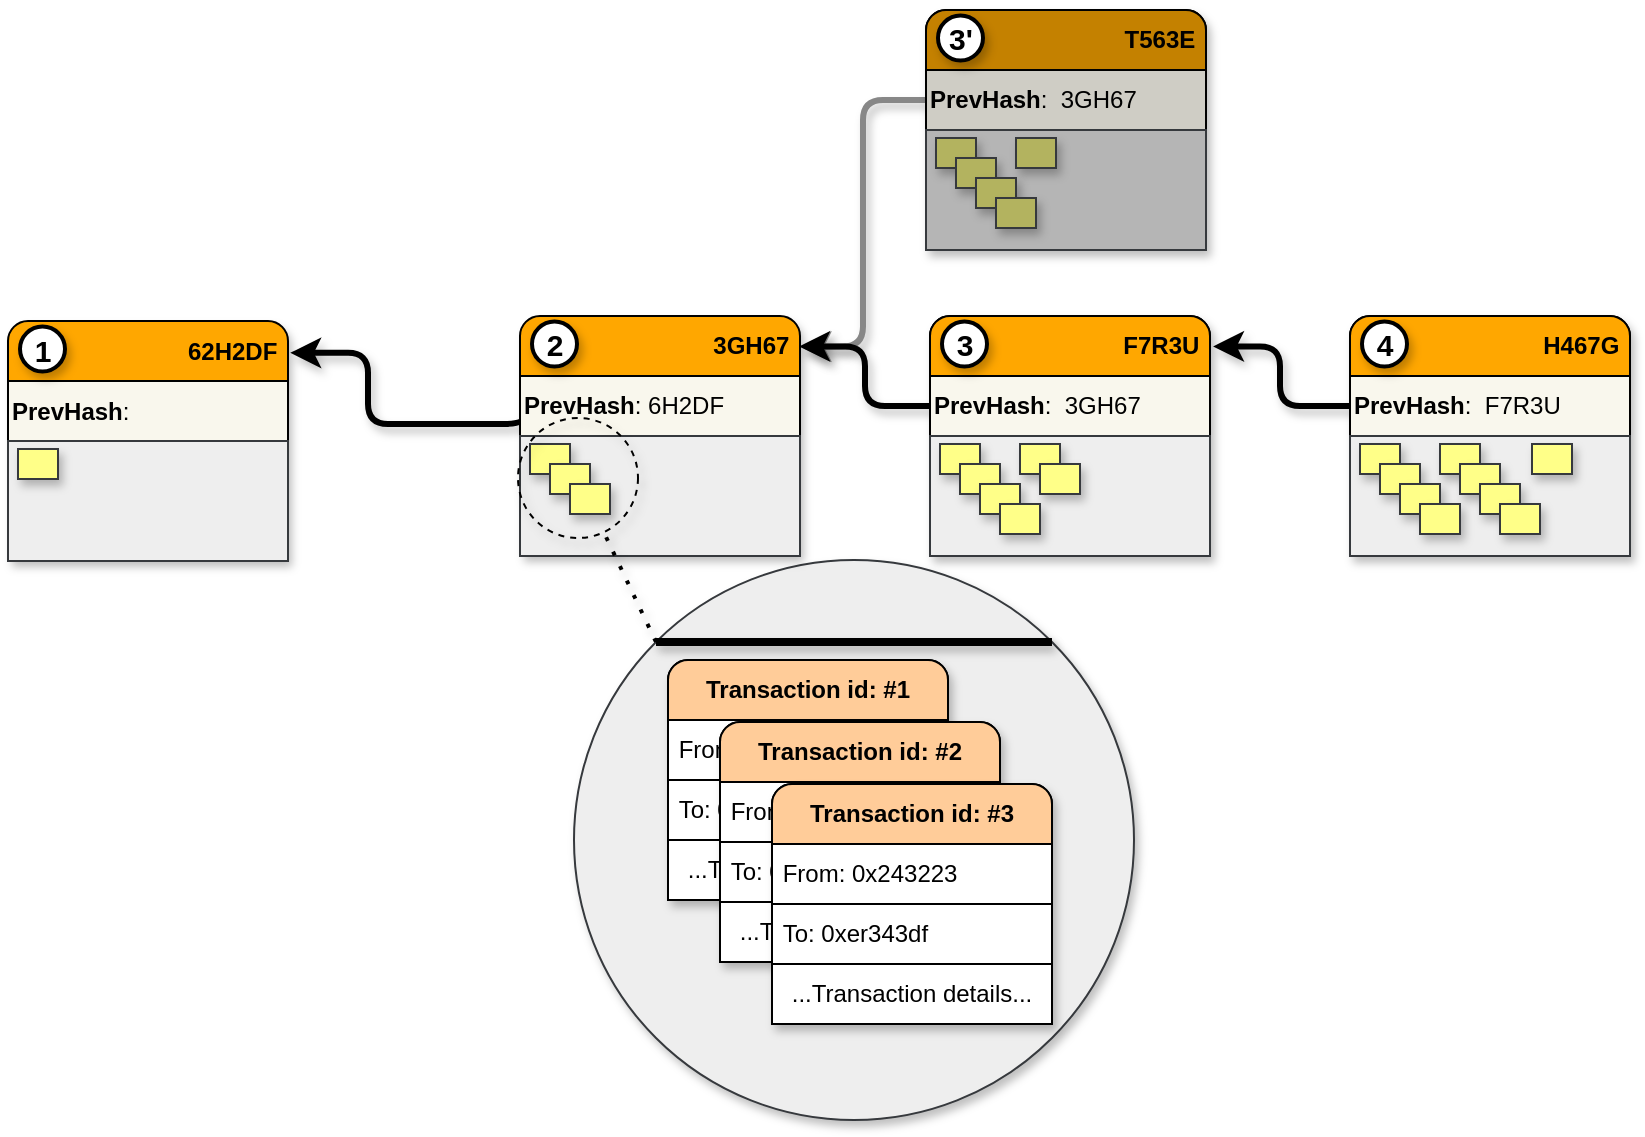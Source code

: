 <mxfile version="20.7.4" type="embed" pages="4">
    <diagram id="01UckxqNyX5zfgqnBm6K" name="blockchain-structure">
        <mxGraphModel dx="1549" dy="1580" grid="1" gridSize="10" guides="1" tooltips="1" connect="1" arrows="1" fold="1" page="1" pageScale="1" pageWidth="827" pageHeight="1169" math="0" shadow="0">
            <root>
                <mxCell id="0"/>
                <mxCell id="1" parent="0"/>
                <mxCell id="dlfoiRqMnFKDiQGNqVCU-50" style="edgeStyle=orthogonalEdgeStyle;rounded=1;orthogonalLoop=1;jettySize=auto;html=1;exitX=0;exitY=0.5;exitDx=0;exitDy=0;shadow=1;strokeWidth=3;fontSize=15;entryX=1.002;entryY=0.511;entryDx=0;entryDy=0;entryPerimeter=0;strokeColor=#878787;" parent="1" source="dlfoiRqMnFKDiQGNqVCU-40" target="Gfbxat_Uo33sC0G4bh7W-8" edge="1">
                    <mxGeometry relative="1" as="geometry">
                        <mxPoint x="280" y="130" as="targetPoint"/>
                    </mxGeometry>
                </mxCell>
                <mxCell id="XSC_fGqIHePmKKuiNUnX-34" style="edgeStyle=orthogonalEdgeStyle;rounded=1;orthogonalLoop=1;jettySize=auto;html=1;exitX=0.01;exitY=0.62;exitDx=0;exitDy=0;entryX=1.008;entryY=0.531;entryDx=0;entryDy=0;shadow=1;strokeWidth=3;entryPerimeter=0;exitPerimeter=0;" parent="1" source="Gfbxat_Uo33sC0G4bh7W-9" target="Gfbxat_Uo33sC0G4bh7W-2" edge="1">
                    <mxGeometry relative="1" as="geometry">
                        <mxPoint y="152.5" as="targetPoint"/>
                        <mxPoint x="100" y="175" as="sourcePoint"/>
                        <Array as="points">
                            <mxPoint x="40" y="184"/>
                            <mxPoint x="40" y="148"/>
                        </Array>
                    </mxGeometry>
                </mxCell>
                <mxCell id="XSC_fGqIHePmKKuiNUnX-129" value="" style="group;shadow=1;fillColor=none;" parent="1" vertex="1" connectable="0">
                    <mxGeometry x="143" y="252" width="280" height="280" as="geometry"/>
                </mxCell>
                <mxCell id="XSC_fGqIHePmKKuiNUnX-126" value="" style="ellipse;whiteSpace=wrap;html=1;aspect=fixed;rounded=1;shadow=1;glass=0;comic=0;sketch=0;fillColor=#eeeeee;strokeColor=#36393d;" parent="XSC_fGqIHePmKKuiNUnX-129" vertex="1">
                    <mxGeometry width="280" height="280" as="geometry"/>
                </mxCell>
                <mxCell id="XSC_fGqIHePmKKuiNUnX-127" value="" style="endArrow=none;html=1;rounded=0;entryX=1;entryY=0;entryDx=0;entryDy=0;exitX=0;exitY=0;exitDx=0;exitDy=0;strokeWidth=4;shadow=1;" parent="XSC_fGqIHePmKKuiNUnX-129" source="XSC_fGqIHePmKKuiNUnX-126" target="XSC_fGqIHePmKKuiNUnX-126" edge="1">
                    <mxGeometry width="50" height="50" relative="1" as="geometry">
                        <mxPoint x="-115" y="150" as="sourcePoint"/>
                        <mxPoint x="-65" y="100" as="targetPoint"/>
                    </mxGeometry>
                </mxCell>
                <mxCell id="Gfbxat_Uo33sC0G4bh7W-19" value="" style="group;shadow=1;fillColor=default;rounded=1;shape=mxgraph.basic.rect;topLeftStyle=rounded;topRightStyle=rounded;" parent="1" vertex="1" connectable="0">
                    <mxGeometry x="116" y="130" width="140" height="120" as="geometry"/>
                </mxCell>
                <mxCell id="Gfbxat_Uo33sC0G4bh7W-8" value="&lt;div align=&quot;right&quot;&gt;&amp;nbsp;&lt;b&gt;3GH67&amp;nbsp; &lt;br&gt;&lt;/b&gt;&lt;/div&gt;" style="rounded=1;whiteSpace=wrap;html=1;shadow=0;shape=mxgraph.basic.rect;top=1;topLeftStyle=rounded;topRightStyle=rounded;rotation=0;fillColor=#FFA700;align=right;" parent="Gfbxat_Uo33sC0G4bh7W-19" vertex="1">
                    <mxGeometry width="140" height="30" as="geometry"/>
                </mxCell>
                <mxCell id="Gfbxat_Uo33sC0G4bh7W-9" value="&lt;div align=&quot;left&quot;&gt;&lt;b&gt;PrevHash&lt;/b&gt;: 6H2DF&lt;/div&gt;" style="rounded=0;whiteSpace=wrap;html=1;shadow=0;rotation=0;fillColor=#F9F7ED;align=left;" parent="Gfbxat_Uo33sC0G4bh7W-19" vertex="1">
                    <mxGeometry y="30" width="140" height="30" as="geometry"/>
                </mxCell>
                <mxCell id="Gfbxat_Uo33sC0G4bh7W-10" value="" style="rounded=0;whiteSpace=wrap;html=1;fillColor=#eeeeee;strokeColor=#36393d;shadow=0;" parent="Gfbxat_Uo33sC0G4bh7W-19" vertex="1">
                    <mxGeometry y="60" width="140" height="60" as="geometry"/>
                </mxCell>
                <mxCell id="Gfbxat_Uo33sC0G4bh7W-11" value="" style="rounded=0;whiteSpace=wrap;html=1;connectable=0;recursiveResize=0;expand=0;fillColor=#ffff88;strokeColor=#36393d;shadow=1;" parent="Gfbxat_Uo33sC0G4bh7W-19" vertex="1">
                    <mxGeometry x="5" y="64" width="20" height="15" as="geometry"/>
                </mxCell>
                <mxCell id="Gfbxat_Uo33sC0G4bh7W-12" value="&lt;font size=&quot;1&quot;&gt;&lt;b style=&quot;font-size: 15px;&quot;&gt;2&lt;/b&gt;&lt;/font&gt;" style="ellipse;whiteSpace=wrap;html=1;aspect=fixed;rounded=0;shadow=1;glass=0;comic=1;sketch=0;jiggle=1;strokeWidth=2;" parent="Gfbxat_Uo33sC0G4bh7W-19" vertex="1">
                    <mxGeometry x="6" y="2.75" width="22.5" height="22.5" as="geometry"/>
                </mxCell>
                <mxCell id="Gfbxat_Uo33sC0G4bh7W-17" value="" style="rounded=0;whiteSpace=wrap;html=1;connectable=0;recursiveResize=0;expand=0;fillColor=#ffff88;strokeColor=#36393d;shadow=1;" parent="Gfbxat_Uo33sC0G4bh7W-19" vertex="1">
                    <mxGeometry x="15" y="74" width="20" height="15" as="geometry"/>
                </mxCell>
                <mxCell id="Gfbxat_Uo33sC0G4bh7W-18" value="" style="rounded=0;whiteSpace=wrap;html=1;connectable=0;recursiveResize=0;expand=0;fillColor=#ffff88;strokeColor=#36393d;shadow=1;" parent="Gfbxat_Uo33sC0G4bh7W-19" vertex="1">
                    <mxGeometry x="25" y="84" width="20" height="15" as="geometry"/>
                </mxCell>
                <mxCell id="XSC_fGqIHePmKKuiNUnX-123" value="" style="ellipse;whiteSpace=wrap;html=1;aspect=fixed;rounded=1;shadow=1;glass=0;comic=0;sketch=0;fillColor=none;dashed=1;" parent="1" vertex="1">
                    <mxGeometry x="115" y="181" width="60" height="60" as="geometry"/>
                </mxCell>
                <mxCell id="XSC_fGqIHePmKKuiNUnX-124" value="" style="endArrow=none;dashed=1;html=1;dashPattern=1 3;strokeWidth=2;rounded=0;exitX=0;exitY=0;exitDx=0;exitDy=0;shadow=1;" parent="1" source="XSC_fGqIHePmKKuiNUnX-126" target="XSC_fGqIHePmKKuiNUnX-123" edge="1">
                    <mxGeometry width="50" height="50" relative="1" as="geometry">
                        <mxPoint x="270" y="330" as="sourcePoint"/>
                        <mxPoint x="190" y="280" as="targetPoint"/>
                    </mxGeometry>
                </mxCell>
                <mxCell id="dlfoiRqMnFKDiQGNqVCU-15" style="edgeStyle=orthogonalEdgeStyle;rounded=1;orthogonalLoop=1;jettySize=auto;html=1;exitX=0;exitY=0.5;exitDx=0;exitDy=0;entryX=0.997;entryY=0.507;entryDx=0;entryDy=0;entryPerimeter=0;fontSize=15;strokeWidth=3;shadow=1;" parent="1" source="dlfoiRqMnFKDiQGNqVCU-5" target="Gfbxat_Uo33sC0G4bh7W-8" edge="1">
                    <mxGeometry relative="1" as="geometry"/>
                </mxCell>
                <mxCell id="dlfoiRqMnFKDiQGNqVCU-14" value="" style="group" parent="1" vertex="1" connectable="0">
                    <mxGeometry x="321" y="130" width="140" height="120" as="geometry"/>
                </mxCell>
                <mxCell id="dlfoiRqMnFKDiQGNqVCU-1" value="" style="group" parent="dlfoiRqMnFKDiQGNqVCU-14" vertex="1" connectable="0">
                    <mxGeometry width="140" height="120" as="geometry"/>
                </mxCell>
                <mxCell id="dlfoiRqMnFKDiQGNqVCU-2" value="" style="rounded=0;whiteSpace=wrap;html=1;shadow=1;fillColor=default;rotation=0;shape=mxgraph.basic.rect;topLeftStyle=rounded;topRightStyle=rounded;" parent="dlfoiRqMnFKDiQGNqVCU-1" vertex="1">
                    <mxGeometry width="140" height="120" as="geometry"/>
                </mxCell>
                <mxCell id="dlfoiRqMnFKDiQGNqVCU-3" value="" style="group" parent="dlfoiRqMnFKDiQGNqVCU-1" vertex="1" connectable="0">
                    <mxGeometry width="140" height="120" as="geometry"/>
                </mxCell>
                <mxCell id="dlfoiRqMnFKDiQGNqVCU-4" value="&lt;div align=&quot;right&quot;&gt;&amp;nbsp;&lt;b&gt;F7R3U&amp;nbsp; &lt;br&gt;&lt;/b&gt;&lt;/div&gt;" style="rounded=1;whiteSpace=wrap;html=1;shadow=0;shape=mxgraph.basic.rect;top=1;topLeftStyle=rounded;topRightStyle=rounded;rotation=0;fillColor=#FFA700;align=right;" parent="dlfoiRqMnFKDiQGNqVCU-3" vertex="1">
                    <mxGeometry width="140" height="30" as="geometry"/>
                </mxCell>
                <mxCell id="dlfoiRqMnFKDiQGNqVCU-5" value="&lt;div align=&quot;left&quot;&gt;&lt;b&gt;PrevHash&lt;/b&gt;:&lt;b&gt;&lt;/b&gt;&amp;nbsp; 3GH67&lt;b&gt;&lt;br&gt;&lt;/b&gt;&lt;/div&gt;" style="rounded=0;whiteSpace=wrap;html=1;shadow=0;rotation=0;fillColor=#F9F7ED;align=left;" parent="dlfoiRqMnFKDiQGNqVCU-3" vertex="1">
                    <mxGeometry y="30" width="140" height="30" as="geometry"/>
                </mxCell>
                <mxCell id="dlfoiRqMnFKDiQGNqVCU-6" value="" style="rounded=0;whiteSpace=wrap;html=1;fillColor=#eeeeee;strokeColor=#36393d;shadow=0;" parent="dlfoiRqMnFKDiQGNqVCU-3" vertex="1">
                    <mxGeometry y="60" width="140" height="60" as="geometry"/>
                </mxCell>
                <mxCell id="dlfoiRqMnFKDiQGNqVCU-7" value="" style="rounded=0;whiteSpace=wrap;html=1;connectable=0;recursiveResize=0;expand=0;fillColor=#ffff88;strokeColor=#36393d;shadow=1;" parent="dlfoiRqMnFKDiQGNqVCU-3" vertex="1">
                    <mxGeometry x="5" y="64" width="20" height="15" as="geometry"/>
                </mxCell>
                <mxCell id="dlfoiRqMnFKDiQGNqVCU-8" value="&lt;font size=&quot;1&quot;&gt;&lt;b style=&quot;font-size: 15px;&quot;&gt;3&lt;/b&gt;&lt;/font&gt;" style="ellipse;whiteSpace=wrap;html=1;aspect=fixed;rounded=0;shadow=1;glass=0;comic=1;sketch=0;jiggle=1;strokeWidth=2;" parent="dlfoiRqMnFKDiQGNqVCU-3" vertex="1">
                    <mxGeometry x="6" y="2.75" width="22.5" height="22.5" as="geometry"/>
                </mxCell>
                <mxCell id="dlfoiRqMnFKDiQGNqVCU-9" value="" style="rounded=0;whiteSpace=wrap;html=1;connectable=0;recursiveResize=0;expand=0;fillColor=#ffff88;strokeColor=#36393d;shadow=1;" parent="dlfoiRqMnFKDiQGNqVCU-14" vertex="1">
                    <mxGeometry x="15" y="74" width="20" height="15" as="geometry"/>
                </mxCell>
                <mxCell id="dlfoiRqMnFKDiQGNqVCU-10" value="" style="rounded=0;whiteSpace=wrap;html=1;connectable=0;recursiveResize=0;expand=0;fillColor=#ffff88;strokeColor=#36393d;shadow=1;" parent="dlfoiRqMnFKDiQGNqVCU-14" vertex="1">
                    <mxGeometry x="25" y="84" width="20" height="15" as="geometry"/>
                </mxCell>
                <mxCell id="dlfoiRqMnFKDiQGNqVCU-11" value="" style="rounded=0;whiteSpace=wrap;html=1;connectable=0;recursiveResize=0;expand=0;fillColor=#ffff88;strokeColor=#36393d;shadow=1;" parent="dlfoiRqMnFKDiQGNqVCU-14" vertex="1">
                    <mxGeometry x="35" y="94" width="20" height="15" as="geometry"/>
                </mxCell>
                <mxCell id="dlfoiRqMnFKDiQGNqVCU-12" value="" style="rounded=0;whiteSpace=wrap;html=1;connectable=0;recursiveResize=0;expand=0;fillColor=#ffff88;strokeColor=#36393d;shadow=1;" parent="dlfoiRqMnFKDiQGNqVCU-14" vertex="1">
                    <mxGeometry x="45" y="64" width="20" height="15" as="geometry"/>
                </mxCell>
                <mxCell id="dlfoiRqMnFKDiQGNqVCU-13" value="" style="rounded=0;whiteSpace=wrap;html=1;connectable=0;recursiveResize=0;expand=0;fillColor=#ffff88;strokeColor=#36393d;shadow=1;" parent="dlfoiRqMnFKDiQGNqVCU-14" vertex="1">
                    <mxGeometry x="55" y="74" width="20" height="15" as="geometry"/>
                </mxCell>
                <mxCell id="dlfoiRqMnFKDiQGNqVCU-34" style="edgeStyle=orthogonalEdgeStyle;rounded=1;orthogonalLoop=1;jettySize=auto;html=1;exitX=0;exitY=0.5;exitDx=0;exitDy=0;entryX=1.011;entryY=0.507;entryDx=0;entryDy=0;entryPerimeter=0;shadow=1;strokeWidth=3;fontSize=15;" parent="1" source="dlfoiRqMnFKDiQGNqVCU-21" target="dlfoiRqMnFKDiQGNqVCU-4" edge="1">
                    <mxGeometry relative="1" as="geometry"/>
                </mxCell>
                <mxCell id="dlfoiRqMnFKDiQGNqVCU-33" value="" style="group" parent="1" vertex="1" connectable="0">
                    <mxGeometry x="531" y="130" width="140" height="120" as="geometry"/>
                </mxCell>
                <mxCell id="dlfoiRqMnFKDiQGNqVCU-16" value="" style="group" parent="dlfoiRqMnFKDiQGNqVCU-33" vertex="1" connectable="0">
                    <mxGeometry width="140" height="120" as="geometry"/>
                </mxCell>
                <mxCell id="dlfoiRqMnFKDiQGNqVCU-17" value="" style="group" parent="dlfoiRqMnFKDiQGNqVCU-16" vertex="1" connectable="0">
                    <mxGeometry width="140" height="120" as="geometry"/>
                </mxCell>
                <mxCell id="dlfoiRqMnFKDiQGNqVCU-18" value="" style="rounded=0;whiteSpace=wrap;html=1;shadow=1;fillColor=default;rotation=0;shape=mxgraph.basic.rect;topLeftStyle=rounded;topRightStyle=rounded;" parent="dlfoiRqMnFKDiQGNqVCU-17" vertex="1">
                    <mxGeometry width="140" height="120" as="geometry"/>
                </mxCell>
                <mxCell id="dlfoiRqMnFKDiQGNqVCU-19" value="" style="group" parent="dlfoiRqMnFKDiQGNqVCU-17" vertex="1" connectable="0">
                    <mxGeometry width="140" height="120" as="geometry"/>
                </mxCell>
                <mxCell id="dlfoiRqMnFKDiQGNqVCU-20" value="&lt;div align=&quot;right&quot;&gt;&amp;nbsp;&lt;b&gt;H467G&amp;nbsp; &lt;/b&gt;&lt;br&gt;&lt;/div&gt;" style="rounded=1;whiteSpace=wrap;html=1;shadow=0;shape=mxgraph.basic.rect;top=1;topLeftStyle=rounded;topRightStyle=rounded;rotation=0;fillColor=#FFA700;align=right;" parent="dlfoiRqMnFKDiQGNqVCU-19" vertex="1">
                    <mxGeometry width="140" height="30" as="geometry"/>
                </mxCell>
                <mxCell id="dlfoiRqMnFKDiQGNqVCU-21" value="&lt;div align=&quot;left&quot;&gt;&lt;b&gt;PrevHash&lt;/b&gt;:&lt;b&gt;&lt;/b&gt;&amp;nbsp; &lt;b&gt;&lt;/b&gt;F7R3U&lt;b&gt;&lt;br&gt;&lt;/b&gt;&lt;b&gt;&lt;/b&gt;&lt;/div&gt;" style="rounded=0;whiteSpace=wrap;html=1;shadow=0;rotation=0;fillColor=#F9F7ED;align=left;" parent="dlfoiRqMnFKDiQGNqVCU-19" vertex="1">
                    <mxGeometry y="30" width="140" height="30" as="geometry"/>
                </mxCell>
                <mxCell id="dlfoiRqMnFKDiQGNqVCU-22" value="" style="rounded=0;whiteSpace=wrap;html=1;fillColor=#eeeeee;strokeColor=#36393d;shadow=0;" parent="dlfoiRqMnFKDiQGNqVCU-19" vertex="1">
                    <mxGeometry y="60" width="140" height="60" as="geometry"/>
                </mxCell>
                <mxCell id="dlfoiRqMnFKDiQGNqVCU-23" value="" style="rounded=0;whiteSpace=wrap;html=1;connectable=0;recursiveResize=0;expand=0;fillColor=#ffff88;strokeColor=#36393d;shadow=1;" parent="dlfoiRqMnFKDiQGNqVCU-19" vertex="1">
                    <mxGeometry x="5" y="64" width="20" height="15" as="geometry"/>
                </mxCell>
                <mxCell id="dlfoiRqMnFKDiQGNqVCU-24" value="&lt;font size=&quot;1&quot;&gt;&lt;b style=&quot;font-size: 15px;&quot;&gt;4&lt;/b&gt;&lt;/font&gt;" style="ellipse;whiteSpace=wrap;html=1;aspect=fixed;rounded=0;shadow=1;glass=0;comic=1;sketch=0;jiggle=1;strokeWidth=2;" parent="dlfoiRqMnFKDiQGNqVCU-19" vertex="1">
                    <mxGeometry x="6" y="2.75" width="22.5" height="22.5" as="geometry"/>
                </mxCell>
                <mxCell id="dlfoiRqMnFKDiQGNqVCU-32" value="" style="rounded=0;whiteSpace=wrap;html=1;connectable=0;recursiveResize=0;expand=0;fillColor=#ffff88;strokeColor=#36393d;shadow=1;" parent="dlfoiRqMnFKDiQGNqVCU-19" vertex="1">
                    <mxGeometry x="91" y="64" width="20" height="15" as="geometry"/>
                </mxCell>
                <mxCell id="dlfoiRqMnFKDiQGNqVCU-25" value="" style="rounded=0;whiteSpace=wrap;html=1;connectable=0;recursiveResize=0;expand=0;fillColor=#ffff88;strokeColor=#36393d;shadow=1;" parent="dlfoiRqMnFKDiQGNqVCU-16" vertex="1">
                    <mxGeometry x="15" y="74" width="20" height="15" as="geometry"/>
                </mxCell>
                <mxCell id="dlfoiRqMnFKDiQGNqVCU-26" value="" style="rounded=0;whiteSpace=wrap;html=1;connectable=0;recursiveResize=0;expand=0;fillColor=#ffff88;strokeColor=#36393d;shadow=1;" parent="dlfoiRqMnFKDiQGNqVCU-16" vertex="1">
                    <mxGeometry x="25" y="84" width="20" height="15" as="geometry"/>
                </mxCell>
                <mxCell id="dlfoiRqMnFKDiQGNqVCU-27" value="" style="rounded=0;whiteSpace=wrap;html=1;connectable=0;recursiveResize=0;expand=0;fillColor=#ffff88;strokeColor=#36393d;shadow=1;" parent="dlfoiRqMnFKDiQGNqVCU-16" vertex="1">
                    <mxGeometry x="35" y="94" width="20" height="15" as="geometry"/>
                </mxCell>
                <mxCell id="dlfoiRqMnFKDiQGNqVCU-28" value="" style="rounded=0;whiteSpace=wrap;html=1;connectable=0;recursiveResize=0;expand=0;fillColor=#ffff88;strokeColor=#36393d;shadow=1;" parent="dlfoiRqMnFKDiQGNqVCU-16" vertex="1">
                    <mxGeometry x="45" y="64" width="20" height="15" as="geometry"/>
                </mxCell>
                <mxCell id="dlfoiRqMnFKDiQGNqVCU-29" value="" style="rounded=0;whiteSpace=wrap;html=1;connectable=0;recursiveResize=0;expand=0;fillColor=#ffff88;strokeColor=#36393d;shadow=1;" parent="dlfoiRqMnFKDiQGNqVCU-16" vertex="1">
                    <mxGeometry x="55" y="74" width="20" height="15" as="geometry"/>
                </mxCell>
                <mxCell id="dlfoiRqMnFKDiQGNqVCU-30" value="" style="rounded=0;whiteSpace=wrap;html=1;connectable=0;recursiveResize=0;expand=0;fillColor=#ffff88;strokeColor=#36393d;shadow=1;" parent="dlfoiRqMnFKDiQGNqVCU-33" vertex="1">
                    <mxGeometry x="65" y="84" width="20" height="15" as="geometry"/>
                </mxCell>
                <mxCell id="dlfoiRqMnFKDiQGNqVCU-31" value="" style="rounded=0;whiteSpace=wrap;html=1;connectable=0;recursiveResize=0;expand=0;fillColor=#ffff88;strokeColor=#36393d;shadow=1;" parent="dlfoiRqMnFKDiQGNqVCU-33" vertex="1">
                    <mxGeometry x="75" y="94" width="20" height="15" as="geometry"/>
                </mxCell>
                <mxCell id="Gfbxat_Uo33sC0G4bh7W-1" value="" style="group;fillColor=default;shadow=1;shape=mxgraph.basic.rect;topLeftStyle=rounded;topRightStyle=rounded;" parent="1" vertex="1" connectable="0">
                    <mxGeometry x="-140" y="132.5" width="140" height="120" as="geometry"/>
                </mxCell>
                <mxCell id="Gfbxat_Uo33sC0G4bh7W-2" value="&lt;div align=&quot;right&quot;&gt;&lt;b&gt;62H2DF&amp;nbsp; &lt;br&gt;&lt;/b&gt;&lt;/div&gt;" style="rounded=1;whiteSpace=wrap;html=1;shadow=0;shape=mxgraph.basic.rect;top=1;topLeftStyle=rounded;topRightStyle=rounded;rotation=0;fillColor=#FFA700;align=right;" parent="Gfbxat_Uo33sC0G4bh7W-1" vertex="1">
                    <mxGeometry width="140" height="30" as="geometry"/>
                </mxCell>
                <mxCell id="Gfbxat_Uo33sC0G4bh7W-3" value="&lt;div align=&quot;left&quot;&gt;&lt;b&gt;PrevHash&lt;/b&gt;:&lt;/div&gt;" style="rounded=0;whiteSpace=wrap;html=1;shadow=0;rotation=0;fillColor=#F9F7ED;align=left;" parent="Gfbxat_Uo33sC0G4bh7W-1" vertex="1">
                    <mxGeometry y="30" width="140" height="30" as="geometry"/>
                </mxCell>
                <mxCell id="Gfbxat_Uo33sC0G4bh7W-4" value="" style="rounded=0;whiteSpace=wrap;html=1;fillColor=#eeeeee;strokeColor=#36393d;shadow=0;" parent="Gfbxat_Uo33sC0G4bh7W-1" vertex="1">
                    <mxGeometry y="60" width="140" height="60" as="geometry"/>
                </mxCell>
                <mxCell id="Gfbxat_Uo33sC0G4bh7W-5" value="" style="rounded=0;whiteSpace=wrap;html=1;connectable=0;recursiveResize=0;expand=0;fillColor=#ffff88;strokeColor=#36393d;shadow=1;" parent="Gfbxat_Uo33sC0G4bh7W-1" vertex="1">
                    <mxGeometry x="5" y="64" width="20" height="15" as="geometry"/>
                </mxCell>
                <mxCell id="Gfbxat_Uo33sC0G4bh7W-6" value="&lt;b&gt;&lt;font style=&quot;font-size: 15px;&quot;&gt;1&lt;/font&gt;&lt;/b&gt;" style="ellipse;whiteSpace=wrap;html=1;aspect=fixed;rounded=0;shadow=1;glass=0;comic=1;sketch=0;jiggle=1;strokeWidth=2;" parent="Gfbxat_Uo33sC0G4bh7W-1" vertex="1">
                    <mxGeometry x="6" y="2.75" width="22.5" height="22.5" as="geometry"/>
                </mxCell>
                <mxCell id="dlfoiRqMnFKDiQGNqVCU-35" value="" style="group" parent="1" vertex="1" connectable="0">
                    <mxGeometry x="319" y="-23" width="140" height="120" as="geometry"/>
                </mxCell>
                <mxCell id="dlfoiRqMnFKDiQGNqVCU-36" value="" style="group" parent="dlfoiRqMnFKDiQGNqVCU-35" vertex="1" connectable="0">
                    <mxGeometry width="140" height="120" as="geometry"/>
                </mxCell>
                <mxCell id="dlfoiRqMnFKDiQGNqVCU-37" value="" style="rounded=0;whiteSpace=wrap;html=1;shadow=1;fillColor=default;rotation=0;shape=mxgraph.basic.rect;topLeftStyle=rounded;topRightStyle=rounded;" parent="dlfoiRqMnFKDiQGNqVCU-36" vertex="1">
                    <mxGeometry width="140" height="120" as="geometry"/>
                </mxCell>
                <mxCell id="dlfoiRqMnFKDiQGNqVCU-38" value="" style="group" parent="dlfoiRqMnFKDiQGNqVCU-36" vertex="1" connectable="0">
                    <mxGeometry width="140" height="120" as="geometry"/>
                </mxCell>
                <mxCell id="dlfoiRqMnFKDiQGNqVCU-39" value="&lt;div align=&quot;right&quot;&gt;&lt;b&gt;&amp;nbsp;T563E&amp;nbsp; &lt;br&gt;&lt;/b&gt;&lt;/div&gt;" style="rounded=1;whiteSpace=wrap;html=1;shadow=0;shape=mxgraph.basic.rect;top=1;topLeftStyle=rounded;topRightStyle=rounded;rotation=0;fillColor=#C48100;align=right;" parent="dlfoiRqMnFKDiQGNqVCU-38" vertex="1">
                    <mxGeometry width="140" height="30" as="geometry"/>
                </mxCell>
                <mxCell id="dlfoiRqMnFKDiQGNqVCU-40" value="&lt;div align=&quot;left&quot;&gt;&lt;b&gt;PrevHash&lt;/b&gt;:&lt;b&gt;&lt;/b&gt;&amp;nbsp; 3GH67&lt;b&gt;&lt;br&gt;&lt;/b&gt;&lt;/div&gt;" style="rounded=0;whiteSpace=wrap;html=1;shadow=0;rotation=0;fillColor=#CFCDC5;align=left;" parent="dlfoiRqMnFKDiQGNqVCU-38" vertex="1">
                    <mxGeometry y="30" width="140" height="30" as="geometry"/>
                </mxCell>
                <mxCell id="dlfoiRqMnFKDiQGNqVCU-41" value="" style="rounded=0;whiteSpace=wrap;html=1;fillColor=#B5B5B5;strokeColor=#36393d;shadow=0;" parent="dlfoiRqMnFKDiQGNqVCU-38" vertex="1">
                    <mxGeometry y="60" width="140" height="60" as="geometry"/>
                </mxCell>
                <mxCell id="dlfoiRqMnFKDiQGNqVCU-42" value="" style="rounded=0;whiteSpace=wrap;html=1;connectable=0;recursiveResize=0;expand=0;fillColor=#B3B35F;strokeColor=#36393d;shadow=1;" parent="dlfoiRqMnFKDiQGNqVCU-38" vertex="1">
                    <mxGeometry x="5" y="64" width="20" height="15" as="geometry"/>
                </mxCell>
                <mxCell id="dlfoiRqMnFKDiQGNqVCU-43" value="&lt;font size=&quot;1&quot;&gt;&lt;b style=&quot;font-size: 15px;&quot;&gt;3'&lt;/b&gt;&lt;/font&gt;" style="ellipse;whiteSpace=wrap;html=1;aspect=fixed;rounded=0;shadow=1;glass=0;comic=1;sketch=0;jiggle=1;strokeWidth=2;" parent="dlfoiRqMnFKDiQGNqVCU-38" vertex="1">
                    <mxGeometry x="6" y="2.75" width="22.5" height="22.5" as="geometry"/>
                </mxCell>
                <mxCell id="dlfoiRqMnFKDiQGNqVCU-44" value="" style="rounded=0;whiteSpace=wrap;html=1;connectable=0;recursiveResize=0;expand=0;fillColor=#B3B35F;strokeColor=#36393d;shadow=1;" parent="dlfoiRqMnFKDiQGNqVCU-35" vertex="1">
                    <mxGeometry x="15" y="74" width="20" height="15" as="geometry"/>
                </mxCell>
                <mxCell id="dlfoiRqMnFKDiQGNqVCU-45" value="" style="rounded=0;whiteSpace=wrap;html=1;connectable=0;recursiveResize=0;expand=0;fillColor=#B3B35F;strokeColor=#36393d;shadow=1;" parent="dlfoiRqMnFKDiQGNqVCU-35" vertex="1">
                    <mxGeometry x="25" y="84" width="20" height="15" as="geometry"/>
                </mxCell>
                <mxCell id="dlfoiRqMnFKDiQGNqVCU-46" value="" style="rounded=0;whiteSpace=wrap;html=1;connectable=0;recursiveResize=0;expand=0;fillColor=#B3B35F;strokeColor=#36393d;shadow=1;" parent="dlfoiRqMnFKDiQGNqVCU-35" vertex="1">
                    <mxGeometry x="35" y="94" width="20" height="15" as="geometry"/>
                </mxCell>
                <mxCell id="dlfoiRqMnFKDiQGNqVCU-47" value="" style="rounded=0;whiteSpace=wrap;html=1;connectable=0;recursiveResize=0;expand=0;fillColor=#B3B35F;strokeColor=#36393d;shadow=1;" parent="dlfoiRqMnFKDiQGNqVCU-35" vertex="1">
                    <mxGeometry x="45" y="64" width="20" height="15" as="geometry"/>
                </mxCell>
                <mxCell id="48I8_NyLfqp9bhXNqJOy-51" value="&amp;nbsp;" style="group" parent="1" vertex="1" connectable="0">
                    <mxGeometry x="190" y="302" width="192" height="182" as="geometry"/>
                </mxCell>
                <mxCell id="48I8_NyLfqp9bhXNqJOy-1" value="" style="group;fillColor=#FFFFFF;shape=mxgraph.basic.rect;topLeftStyle=rounded;topRightStyle=rounded;" parent="48I8_NyLfqp9bhXNqJOy-51" vertex="1" connectable="0">
                    <mxGeometry width="140" height="120" as="geometry"/>
                </mxCell>
                <mxCell id="48I8_NyLfqp9bhXNqJOy-2" value="" style="rounded=0;whiteSpace=wrap;html=1;shadow=1;fillColor=default;rotation=0;shape=mxgraph.basic.rect;topLeftStyle=rounded;topRightStyle=rounded;" parent="48I8_NyLfqp9bhXNqJOy-1" vertex="1">
                    <mxGeometry width="140" height="120" as="geometry"/>
                </mxCell>
                <mxCell id="48I8_NyLfqp9bhXNqJOy-3" value="" style="group" parent="48I8_NyLfqp9bhXNqJOy-1" vertex="1" connectable="0">
                    <mxGeometry width="140" height="120" as="geometry"/>
                </mxCell>
                <mxCell id="48I8_NyLfqp9bhXNqJOy-4" value="&lt;div align=&quot;center&quot;&gt;&lt;b&gt;Transaction id: #1&lt;/b&gt;&lt;/div&gt;" style="rounded=1;whiteSpace=wrap;html=1;shadow=0;shape=mxgraph.basic.rect;top=1;topLeftStyle=rounded;topRightStyle=rounded;rotation=0;fillColor=#FFCC99;align=center;" parent="48I8_NyLfqp9bhXNqJOy-3" vertex="1">
                    <mxGeometry width="140" height="30" as="geometry"/>
                </mxCell>
                <mxCell id="48I8_NyLfqp9bhXNqJOy-5" value="&amp;nbsp;From: 0x243223" style="rounded=0;whiteSpace=wrap;html=1;shadow=0;rotation=0;fillColor=#FFFFFF;align=left;" parent="48I8_NyLfqp9bhXNqJOy-3" vertex="1">
                    <mxGeometry y="30" width="140" height="30" as="geometry"/>
                </mxCell>
                <mxCell id="48I8_NyLfqp9bhXNqJOy-6" value="&amp;nbsp;To: 0xer343df" style="rounded=0;whiteSpace=wrap;html=1;shadow=0;rotation=0;fillColor=#FFFFFF;align=left;" parent="48I8_NyLfqp9bhXNqJOy-3" vertex="1">
                    <mxGeometry y="60" width="140" height="30" as="geometry"/>
                </mxCell>
                <mxCell id="48I8_NyLfqp9bhXNqJOy-7" value="&lt;div align=&quot;center&quot;&gt;...Transaction details...&lt;/div&gt;" style="rounded=0;whiteSpace=wrap;html=1;shadow=0;rotation=0;fillColor=#FFFFFF;align=center;" parent="48I8_NyLfqp9bhXNqJOy-1" vertex="1">
                    <mxGeometry y="90" width="140" height="30" as="geometry"/>
                </mxCell>
                <mxCell id="48I8_NyLfqp9bhXNqJOy-36" value="" style="group;fillColor=#FFFFFF;shape=mxgraph.basic.rect;topLeftStyle=rounded;topRightStyle=rounded;" parent="48I8_NyLfqp9bhXNqJOy-51" vertex="1" connectable="0">
                    <mxGeometry x="26" y="31" width="140" height="120" as="geometry"/>
                </mxCell>
                <mxCell id="48I8_NyLfqp9bhXNqJOy-37" value="" style="rounded=0;whiteSpace=wrap;html=1;shadow=1;fillColor=default;rotation=0;shape=mxgraph.basic.rect;topLeftStyle=rounded;topRightStyle=rounded;" parent="48I8_NyLfqp9bhXNqJOy-36" vertex="1">
                    <mxGeometry width="140" height="120" as="geometry"/>
                </mxCell>
                <mxCell id="48I8_NyLfqp9bhXNqJOy-38" value="" style="group" parent="48I8_NyLfqp9bhXNqJOy-36" vertex="1" connectable="0">
                    <mxGeometry width="140" height="120" as="geometry"/>
                </mxCell>
                <mxCell id="48I8_NyLfqp9bhXNqJOy-39" value="&lt;div align=&quot;center&quot;&gt;&lt;b&gt;Transaction id: #2&lt;/b&gt;&lt;/div&gt;" style="rounded=1;whiteSpace=wrap;html=1;shadow=0;shape=mxgraph.basic.rect;top=1;topLeftStyle=rounded;topRightStyle=rounded;rotation=0;fillColor=#FFCC99;align=center;" parent="48I8_NyLfqp9bhXNqJOy-38" vertex="1">
                    <mxGeometry width="140" height="30" as="geometry"/>
                </mxCell>
                <mxCell id="48I8_NyLfqp9bhXNqJOy-40" value="&amp;nbsp;From: 0x243223" style="rounded=0;whiteSpace=wrap;html=1;shadow=0;rotation=0;fillColor=#FFFFFF;align=left;" parent="48I8_NyLfqp9bhXNqJOy-38" vertex="1">
                    <mxGeometry y="30" width="140" height="30" as="geometry"/>
                </mxCell>
                <mxCell id="48I8_NyLfqp9bhXNqJOy-41" value="&amp;nbsp;To: 0xer343df" style="rounded=0;whiteSpace=wrap;html=1;shadow=0;rotation=0;fillColor=#FFFFFF;align=left;" parent="48I8_NyLfqp9bhXNqJOy-38" vertex="1">
                    <mxGeometry y="60" width="140" height="30" as="geometry"/>
                </mxCell>
                <mxCell id="48I8_NyLfqp9bhXNqJOy-42" value="&lt;div align=&quot;center&quot;&gt;...Transaction details...&lt;/div&gt;" style="rounded=0;whiteSpace=wrap;html=1;shadow=0;rotation=0;fillColor=#FFFFFF;align=center;" parent="48I8_NyLfqp9bhXNqJOy-36" vertex="1">
                    <mxGeometry y="90" width="140" height="30" as="geometry"/>
                </mxCell>
                <mxCell id="48I8_NyLfqp9bhXNqJOy-43" value="" style="group;fillColor=#FFFFFF;shape=mxgraph.basic.rect;topLeftStyle=rounded;topRightStyle=rounded;" parent="48I8_NyLfqp9bhXNqJOy-51" vertex="1" connectable="0">
                    <mxGeometry x="52" y="62" width="140" height="120" as="geometry"/>
                </mxCell>
                <mxCell id="48I8_NyLfqp9bhXNqJOy-44" value="" style="rounded=0;whiteSpace=wrap;html=1;shadow=1;fillColor=default;rotation=0;shape=mxgraph.basic.rect;topLeftStyle=rounded;topRightStyle=rounded;" parent="48I8_NyLfqp9bhXNqJOy-43" vertex="1">
                    <mxGeometry width="140" height="120" as="geometry"/>
                </mxCell>
                <mxCell id="48I8_NyLfqp9bhXNqJOy-45" value="" style="group" parent="48I8_NyLfqp9bhXNqJOy-43" vertex="1" connectable="0">
                    <mxGeometry width="140" height="120" as="geometry"/>
                </mxCell>
                <mxCell id="48I8_NyLfqp9bhXNqJOy-46" value="&lt;div align=&quot;center&quot;&gt;&lt;b&gt;Transaction id: #3&lt;/b&gt;&lt;/div&gt;" style="rounded=1;whiteSpace=wrap;html=1;shadow=0;shape=mxgraph.basic.rect;top=1;topLeftStyle=rounded;topRightStyle=rounded;rotation=0;fillColor=#FFCC99;align=center;" parent="48I8_NyLfqp9bhXNqJOy-45" vertex="1">
                    <mxGeometry width="140" height="30" as="geometry"/>
                </mxCell>
                <mxCell id="48I8_NyLfqp9bhXNqJOy-47" value="&amp;nbsp;From: 0x243223" style="rounded=0;whiteSpace=wrap;html=1;shadow=0;rotation=0;fillColor=#FFFFFF;align=left;" parent="48I8_NyLfqp9bhXNqJOy-45" vertex="1">
                    <mxGeometry y="30" width="140" height="30" as="geometry"/>
                </mxCell>
                <mxCell id="48I8_NyLfqp9bhXNqJOy-48" value="&amp;nbsp;To: 0xer343df" style="rounded=0;whiteSpace=wrap;html=1;shadow=0;rotation=0;fillColor=#FFFFFF;align=left;" parent="48I8_NyLfqp9bhXNqJOy-45" vertex="1">
                    <mxGeometry y="60" width="140" height="30" as="geometry"/>
                </mxCell>
                <mxCell id="48I8_NyLfqp9bhXNqJOy-49" value="&lt;div align=&quot;center&quot;&gt;...Transaction details...&lt;/div&gt;" style="rounded=0;whiteSpace=wrap;html=1;shadow=0;rotation=0;fillColor=#FFFFFF;align=center;" parent="48I8_NyLfqp9bhXNqJOy-43" vertex="1">
                    <mxGeometry y="90" width="140" height="30" as="geometry"/>
                </mxCell>
            </root>
        </mxGraphModel>
    </diagram>
    <diagram id="GuUx2NNdRMGoT-oOfy1W" name="trilema">
        <mxGraphModel dx="722" dy="411" grid="1" gridSize="10" guides="1" tooltips="1" connect="1" arrows="1" fold="1" page="1" pageScale="1" pageWidth="827" pageHeight="1169" math="0" shadow="0">
            <root>
                <mxCell id="0"/>
                <mxCell id="1" parent="0"/>
                <mxCell id="4GxJ594wnsGejHXvf8gw-3" value="" style="triangle;whiteSpace=wrap;html=1;rotation=-90;strokeWidth=4;strokeColor=#999999;" parent="1" vertex="1">
                    <mxGeometry x="250" y="165.5" width="205" height="276" as="geometry"/>
                </mxCell>
                <mxCell id="4GxJ594wnsGejHXvf8gw-1" value="" style="ellipse;whiteSpace=wrap;html=1;aspect=fixed;fillColor=#994C00;strokeColor=none;strokeWidth=4;fontColor=#000000;" parent="1" vertex="1">
                    <mxGeometry x="327.5" y="180" width="50" height="50" as="geometry"/>
                </mxCell>
                <mxCell id="4GxJ594wnsGejHXvf8gw-2" value="" style="ellipse;whiteSpace=wrap;html=1;aspect=fixed;fillColor=#EBBC8D;strokeColor=none;strokeWidth=5;" parent="1" vertex="1">
                    <mxGeometry x="190" y="380" width="50" height="50" as="geometry"/>
                </mxCell>
                <mxCell id="4GxJ594wnsGejHXvf8gw-4" value="" style="ellipse;whiteSpace=wrap;html=1;aspect=fixed;fillColor=#FF9D00;fontColor=#ffffff;strokeColor=none;strokeWidth=5;" parent="1" vertex="1">
                    <mxGeometry x="460" y="380" width="50" height="50" as="geometry"/>
                </mxCell>
                <mxCell id="4GxJ594wnsGejHXvf8gw-5" value="&lt;b&gt;&lt;font style=&quot;font-size: 14px;&quot;&gt;Descentralization&lt;/font&gt;&lt;/b&gt;" style="text;html=1;strokeColor=none;fillColor=none;align=center;verticalAlign=middle;whiteSpace=wrap;rounded=0;" parent="1" vertex="1">
                    <mxGeometry x="322.5" y="150" width="60" height="30" as="geometry"/>
                </mxCell>
                <mxCell id="4GxJ594wnsGejHXvf8gw-6" value="&lt;b&gt;&lt;font style=&quot;font-size: 14px;&quot;&gt;Scalability&lt;/font&gt;&lt;/b&gt;" style="text;html=1;strokeColor=none;fillColor=none;align=center;verticalAlign=middle;whiteSpace=wrap;rounded=0;" parent="1" vertex="1">
                    <mxGeometry x="119" y="390" width="60" height="30" as="geometry"/>
                </mxCell>
                <mxCell id="4GxJ594wnsGejHXvf8gw-7" value="&lt;b&gt;&lt;font style=&quot;font-size: 14px;&quot;&gt;Security&lt;/font&gt;&lt;/b&gt;" style="text;html=1;strokeColor=none;fillColor=none;align=center;verticalAlign=middle;whiteSpace=wrap;rounded=0;" parent="1" vertex="1">
                    <mxGeometry x="520" y="390" width="60" height="30" as="geometry"/>
                </mxCell>
            </root>
        </mxGraphModel>
    </diagram>
    <diagram id="07qAt_zfpjGCUvmefsWm" name="distributed-network">
        <mxGraphModel dx="849" dy="484" grid="1" gridSize="10" guides="1" tooltips="1" connect="1" arrows="1" fold="1" page="1" pageScale="1" pageWidth="827" pageHeight="1169" math="0" shadow="0">
            <root>
                <mxCell id="0"/>
                <mxCell id="1" parent="0"/>
                <mxCell id="1W6G8PqIG_CB1-VnXwp_-1" value="" style="group;" parent="1" vertex="1" connectable="0">
                    <mxGeometry x="60" y="180" width="640" height="290" as="geometry"/>
                </mxCell>
                <mxCell id="yqUEAwRRpuF5AUpTHALv-1" value="" style="ellipse;whiteSpace=wrap;html=1;aspect=fixed;fillColor=#994C00;strokeColor=none;strokeWidth=4;fontColor=#000000;shadow=1;" parent="1W6G8PqIG_CB1-VnXwp_-1" vertex="1">
                    <mxGeometry x="196.923" y="6.042" width="30.208" height="30.208" as="geometry"/>
                </mxCell>
                <mxCell id="fICSuEFrbXyW4dKdM_m4-1" value="" style="ellipse;whiteSpace=wrap;html=1;aspect=fixed;fillColor=#EBBC8D;strokeColor=none;strokeWidth=5;shadow=1;" parent="1W6G8PqIG_CB1-VnXwp_-1" vertex="1">
                    <mxGeometry x="196.923" y="78.542" width="30.208" height="30.208" as="geometry"/>
                </mxCell>
                <mxCell id="snrR_tLXZ6fpuTXq6NrR-53" style="edgeStyle=none;rounded=0;sketch=0;orthogonalLoop=1;jettySize=auto;html=1;exitX=0.5;exitY=1;exitDx=0;exitDy=0;entryX=0.5;entryY=0;entryDx=0;entryDy=0;shadow=1;strokeWidth=3;endArrow=none;endFill=0;endSize=6;targetPerimeterSpacing=0;" parent="1W6G8PqIG_CB1-VnXwp_-1" source="yqUEAwRRpuF5AUpTHALv-1" target="fICSuEFrbXyW4dKdM_m4-1" edge="1">
                    <mxGeometry relative="1" as="geometry"/>
                </mxCell>
                <mxCell id="snrR_tLXZ6fpuTXq6NrR-1" value="" style="ellipse;whiteSpace=wrap;html=1;aspect=fixed;fillColor=#FF9D00;fontColor=#ffffff;strokeColor=none;strokeWidth=5;shadow=1;" parent="1W6G8PqIG_CB1-VnXwp_-1" vertex="1">
                    <mxGeometry x="139.487" y="157.083" width="30.208" height="30.208" as="geometry"/>
                </mxCell>
                <mxCell id="snrR_tLXZ6fpuTXq6NrR-2" value="" style="ellipse;whiteSpace=wrap;html=1;aspect=fixed;fillColor=#733900;strokeColor=none;strokeWidth=4;fontColor=#000000;shadow=1;" parent="1W6G8PqIG_CB1-VnXwp_-1" vertex="1">
                    <mxGeometry x="598.974" width="30.208" height="30.208" as="geometry"/>
                </mxCell>
                <mxCell id="snrR_tLXZ6fpuTXq6NrR-32" style="edgeStyle=none;rounded=0;orthogonalLoop=1;jettySize=auto;html=1;exitX=1;exitY=0;exitDx=0;exitDy=0;entryX=0;entryY=1;entryDx=0;entryDy=0;shadow=1;strokeWidth=3;endArrow=none;endFill=0;endSize=6;targetPerimeterSpacing=0;" parent="1W6G8PqIG_CB1-VnXwp_-1" source="snrR_tLXZ6fpuTXq6NrR-3" target="snrR_tLXZ6fpuTXq6NrR-2" edge="1">
                    <mxGeometry relative="1" as="geometry"/>
                </mxCell>
                <mxCell id="snrR_tLXZ6fpuTXq6NrR-3" value="" style="ellipse;whiteSpace=wrap;html=1;aspect=fixed;fillColor=#D68400;fontColor=#ffffff;strokeColor=none;strokeWidth=5;shadow=1;" parent="1W6G8PqIG_CB1-VnXwp_-1" vertex="1">
                    <mxGeometry x="451.282" y="114.792" width="30.208" height="30.208" as="geometry"/>
                </mxCell>
                <mxCell id="snrR_tLXZ6fpuTXq6NrR-48" style="edgeStyle=none;rounded=0;orthogonalLoop=1;jettySize=auto;html=1;exitX=1;exitY=0.5;exitDx=0;exitDy=0;entryX=0;entryY=0.5;entryDx=0;entryDy=0;shadow=1;strokeWidth=3;endArrow=none;endFill=0;endSize=6;targetPerimeterSpacing=0;" parent="1W6G8PqIG_CB1-VnXwp_-1" source="snrR_tLXZ6fpuTXq6NrR-4" target="yqUEAwRRpuF5AUpTHALv-1" edge="1">
                    <mxGeometry relative="1" as="geometry"/>
                </mxCell>
                <mxCell id="snrR_tLXZ6fpuTXq6NrR-4" value="" style="ellipse;whiteSpace=wrap;html=1;aspect=fixed;fillColor=#FFCC99;strokeColor=none;strokeWidth=5;shadow=1;" parent="1W6G8PqIG_CB1-VnXwp_-1" vertex="1">
                    <mxGeometry width="30.208" height="30.208" as="geometry"/>
                </mxCell>
                <mxCell id="snrR_tLXZ6fpuTXq6NrR-52" style="edgeStyle=none;rounded=0;sketch=0;orthogonalLoop=1;jettySize=auto;html=1;exitX=0;exitY=0;exitDx=0;exitDy=0;entryX=1;entryY=1;entryDx=0;entryDy=0;shadow=1;strokeWidth=3;endArrow=none;endFill=0;endSize=6;targetPerimeterSpacing=0;" parent="1W6G8PqIG_CB1-VnXwp_-1" source="snrR_tLXZ6fpuTXq6NrR-5" target="snrR_tLXZ6fpuTXq6NrR-1" edge="1">
                    <mxGeometry relative="1" as="geometry"/>
                </mxCell>
                <mxCell id="snrR_tLXZ6fpuTXq6NrR-5" value="" style="ellipse;whiteSpace=wrap;html=1;aspect=fixed;fillColor=#592C00;strokeColor=none;strokeWidth=4;fontColor=#000000;shadow=1;" parent="1W6G8PqIG_CB1-VnXwp_-1" vertex="1">
                    <mxGeometry x="295.385" y="244.688" width="30.208" height="30.208" as="geometry"/>
                </mxCell>
                <mxCell id="snrR_tLXZ6fpuTXq6NrR-37" style="edgeStyle=none;rounded=0;orthogonalLoop=1;jettySize=auto;html=1;exitX=0.5;exitY=1;exitDx=0;exitDy=0;entryX=1;entryY=0;entryDx=0;entryDy=0;shadow=1;strokeWidth=3;endArrow=none;endFill=0;endSize=6;targetPerimeterSpacing=0;" parent="1W6G8PqIG_CB1-VnXwp_-1" source="snrR_tLXZ6fpuTXq6NrR-3" target="snrR_tLXZ6fpuTXq6NrR-5" edge="1">
                    <mxGeometry relative="1" as="geometry"/>
                </mxCell>
                <mxCell id="snrR_tLXZ6fpuTXq6NrR-30" style="edgeStyle=none;rounded=0;orthogonalLoop=1;jettySize=auto;html=1;exitX=1;exitY=0;exitDx=0;exitDy=0;entryX=0;entryY=1;entryDx=0;entryDy=0;shadow=1;strokeWidth=3;endArrow=none;endFill=0;endSize=6;targetPerimeterSpacing=0;" parent="1W6G8PqIG_CB1-VnXwp_-1" source="snrR_tLXZ6fpuTXq6NrR-6" target="snrR_tLXZ6fpuTXq6NrR-3" edge="1">
                    <mxGeometry relative="1" as="geometry"/>
                </mxCell>
                <mxCell id="snrR_tLXZ6fpuTXq6NrR-6" value="" style="ellipse;whiteSpace=wrap;html=1;aspect=fixed;fillColor=#A16300;fontColor=#ffffff;strokeColor=none;strokeWidth=5;shadow=1;" parent="1W6G8PqIG_CB1-VnXwp_-1" vertex="1">
                    <mxGeometry x="295.385" y="157.083" width="30.208" height="30.208" as="geometry"/>
                </mxCell>
                <mxCell id="snrR_tLXZ6fpuTXq6NrR-23" style="edgeStyle=none;rounded=0;orthogonalLoop=1;jettySize=auto;html=1;exitX=1;exitY=1;exitDx=0;exitDy=0;entryX=0;entryY=0;entryDx=0;entryDy=0;shadow=1;strokeWidth=3;endArrow=none;endFill=0;endSize=6;targetPerimeterSpacing=0;" parent="1W6G8PqIG_CB1-VnXwp_-1" source="fICSuEFrbXyW4dKdM_m4-1" target="snrR_tLXZ6fpuTXq6NrR-6" edge="1">
                    <mxGeometry relative="1" as="geometry"/>
                </mxCell>
                <mxCell id="snrR_tLXZ6fpuTXq6NrR-25" style="edgeStyle=none;rounded=0;orthogonalLoop=1;jettySize=auto;html=1;exitX=1;exitY=0.5;exitDx=0;exitDy=0;shadow=1;strokeWidth=3;endArrow=none;endFill=0;endSize=6;targetPerimeterSpacing=0;" parent="1W6G8PqIG_CB1-VnXwp_-1" source="snrR_tLXZ6fpuTXq6NrR-1" target="snrR_tLXZ6fpuTXq6NrR-6" edge="1">
                    <mxGeometry relative="1" as="geometry"/>
                </mxCell>
                <mxCell id="snrR_tLXZ6fpuTXq6NrR-51" style="edgeStyle=none;rounded=0;sketch=0;orthogonalLoop=1;jettySize=auto;html=1;exitX=0.5;exitY=0;exitDx=0;exitDy=0;entryX=0.5;entryY=1;entryDx=0;entryDy=0;shadow=1;strokeWidth=3;endArrow=none;endFill=0;endSize=6;targetPerimeterSpacing=0;" parent="1W6G8PqIG_CB1-VnXwp_-1" source="snrR_tLXZ6fpuTXq6NrR-5" target="snrR_tLXZ6fpuTXq6NrR-6" edge="1">
                    <mxGeometry relative="1" as="geometry"/>
                </mxCell>
                <mxCell id="snrR_tLXZ6fpuTXq6NrR-42" style="edgeStyle=none;rounded=0;orthogonalLoop=1;jettySize=auto;html=1;exitX=0;exitY=0.5;exitDx=0;exitDy=0;entryX=1;entryY=0.5;entryDx=0;entryDy=0;shadow=1;strokeWidth=3;endArrow=none;endFill=0;endSize=6;targetPerimeterSpacing=0;" parent="1W6G8PqIG_CB1-VnXwp_-1" source="snrR_tLXZ6fpuTXq6NrR-7" target="snrR_tLXZ6fpuTXq6NrR-3" edge="1">
                    <mxGeometry relative="1" as="geometry"/>
                </mxCell>
                <mxCell id="snrR_tLXZ6fpuTXq6NrR-7" value="" style="ellipse;whiteSpace=wrap;html=1;aspect=fixed;fillColor=#CCA37A;strokeColor=none;strokeWidth=5;shadow=1;" parent="1W6G8PqIG_CB1-VnXwp_-1" vertex="1">
                    <mxGeometry x="557.949" y="114.792" width="30.208" height="30.208" as="geometry"/>
                </mxCell>
                <mxCell id="snrR_tLXZ6fpuTXq6NrR-41" style="edgeStyle=none;rounded=0;orthogonalLoop=1;jettySize=auto;html=1;exitX=0.5;exitY=1;exitDx=0;exitDy=0;entryX=0.5;entryY=0;entryDx=0;entryDy=0;shadow=1;strokeWidth=3;endArrow=none;endFill=0;endSize=6;targetPerimeterSpacing=0;" parent="1W6G8PqIG_CB1-VnXwp_-1" source="snrR_tLXZ6fpuTXq6NrR-2" target="snrR_tLXZ6fpuTXq6NrR-7" edge="1">
                    <mxGeometry relative="1" as="geometry"/>
                </mxCell>
                <mxCell id="snrR_tLXZ6fpuTXq6NrR-31" style="edgeStyle=none;rounded=0;orthogonalLoop=1;jettySize=auto;html=1;exitX=1;exitY=1;exitDx=0;exitDy=0;shadow=1;strokeWidth=3;endArrow=none;endFill=0;endSize=6;targetPerimeterSpacing=0;" parent="1W6G8PqIG_CB1-VnXwp_-1" source="snrR_tLXZ6fpuTXq6NrR-8" target="snrR_tLXZ6fpuTXq6NrR-3" edge="1">
                    <mxGeometry relative="1" as="geometry"/>
                </mxCell>
                <mxCell id="snrR_tLXZ6fpuTXq6NrR-36" style="edgeStyle=none;rounded=0;orthogonalLoop=1;jettySize=auto;html=1;exitX=1;exitY=0.5;exitDx=0;exitDy=0;entryX=0;entryY=0.5;entryDx=0;entryDy=0;shadow=1;strokeWidth=3;endArrow=none;endFill=0;endSize=6;targetPerimeterSpacing=0;" parent="1W6G8PqIG_CB1-VnXwp_-1" source="snrR_tLXZ6fpuTXq6NrR-8" target="snrR_tLXZ6fpuTXq6NrR-2" edge="1">
                    <mxGeometry relative="1" as="geometry"/>
                </mxCell>
                <mxCell id="snrR_tLXZ6fpuTXq6NrR-8" value="" style="ellipse;whiteSpace=wrap;html=1;aspect=fixed;fillColor=#FF7F00;strokeColor=none;strokeWidth=4;fontColor=#000000;shadow=1;" parent="1W6G8PqIG_CB1-VnXwp_-1" vertex="1">
                    <mxGeometry x="336.41" y="6.042" width="30.208" height="30.208" as="geometry"/>
                </mxCell>
                <mxCell id="snrR_tLXZ6fpuTXq6NrR-49" style="edgeStyle=none;rounded=0;sketch=0;orthogonalLoop=1;jettySize=auto;html=1;exitX=1;exitY=0.5;exitDx=0;exitDy=0;entryX=0;entryY=0.5;entryDx=0;entryDy=0;shadow=1;strokeWidth=3;endArrow=none;endFill=0;endSize=6;targetPerimeterSpacing=0;" parent="1W6G8PqIG_CB1-VnXwp_-1" source="yqUEAwRRpuF5AUpTHALv-1" target="snrR_tLXZ6fpuTXq6NrR-8" edge="1">
                    <mxGeometry relative="1" as="geometry"/>
                </mxCell>
                <mxCell id="snrR_tLXZ6fpuTXq6NrR-19" style="edgeStyle=none;rounded=0;orthogonalLoop=1;jettySize=auto;html=1;exitX=1;exitY=0;exitDx=0;exitDy=0;entryX=0;entryY=1;entryDx=0;entryDy=0;shadow=1;strokeWidth=3;endArrow=none;endFill=0;endSize=6;targetPerimeterSpacing=0;" parent="1W6G8PqIG_CB1-VnXwp_-1" source="fICSuEFrbXyW4dKdM_m4-1" target="snrR_tLXZ6fpuTXq6NrR-8" edge="1">
                    <mxGeometry relative="1" as="geometry"/>
                </mxCell>
                <mxCell id="snrR_tLXZ6fpuTXq6NrR-18" style="edgeStyle=none;rounded=0;orthogonalLoop=1;jettySize=auto;html=1;exitX=1;exitY=0.5;exitDx=0;exitDy=0;entryX=0;entryY=0.5;entryDx=0;entryDy=0;shadow=1;strokeWidth=3;endArrow=none;endFill=0;endSize=6;targetPerimeterSpacing=0;" parent="1W6G8PqIG_CB1-VnXwp_-1" source="snrR_tLXZ6fpuTXq6NrR-9" target="fICSuEFrbXyW4dKdM_m4-1" edge="1">
                    <mxGeometry relative="1" as="geometry"/>
                </mxCell>
                <mxCell id="snrR_tLXZ6fpuTXq6NrR-9" value="" style="ellipse;whiteSpace=wrap;html=1;aspect=fixed;fillColor=#C77900;fontColor=#ffffff;strokeColor=none;strokeWidth=5;shadow=1;" parent="1W6G8PqIG_CB1-VnXwp_-1" vertex="1">
                    <mxGeometry x="32.821" y="96.667" width="30.208" height="30.208" as="geometry"/>
                </mxCell>
                <mxCell id="snrR_tLXZ6fpuTXq6NrR-26" style="edgeStyle=none;rounded=0;orthogonalLoop=1;jettySize=auto;html=1;exitX=0;exitY=0;exitDx=0;exitDy=0;entryX=1;entryY=1;entryDx=0;entryDy=0;shadow=1;strokeWidth=3;endArrow=none;endFill=0;endSize=6;targetPerimeterSpacing=0;" parent="1W6G8PqIG_CB1-VnXwp_-1" source="snrR_tLXZ6fpuTXq6NrR-1" target="snrR_tLXZ6fpuTXq6NrR-9" edge="1">
                    <mxGeometry relative="1" as="geometry"/>
                </mxCell>
                <mxCell id="snrR_tLXZ6fpuTXq6NrR-39" style="edgeStyle=none;rounded=0;orthogonalLoop=1;jettySize=auto;html=1;exitX=0.5;exitY=1;exitDx=0;exitDy=0;entryX=0.5;entryY=0;entryDx=0;entryDy=0;shadow=1;strokeWidth=3;endArrow=none;endFill=0;endSize=6;targetPerimeterSpacing=0;" parent="1W6G8PqIG_CB1-VnXwp_-1" source="snrR_tLXZ6fpuTXq6NrR-4" target="snrR_tLXZ6fpuTXq6NrR-9" edge="1">
                    <mxGeometry relative="1" as="geometry"/>
                </mxCell>
                <mxCell id="snrR_tLXZ6fpuTXq6NrR-10" value="" style="ellipse;whiteSpace=wrap;html=1;aspect=fixed;fillColor=#947659;strokeColor=none;strokeWidth=5;shadow=1;" parent="1W6G8PqIG_CB1-VnXwp_-1" vertex="1">
                    <mxGeometry y="259.792" width="30.208" height="30.208" as="geometry"/>
                </mxCell>
                <mxCell id="snrR_tLXZ6fpuTXq6NrR-27" style="edgeStyle=none;rounded=0;orthogonalLoop=1;jettySize=auto;html=1;exitX=0;exitY=1;exitDx=0;exitDy=0;entryX=1;entryY=0.5;entryDx=0;entryDy=0;shadow=1;strokeWidth=3;endArrow=none;endFill=0;endSize=6;targetPerimeterSpacing=0;" parent="1W6G8PqIG_CB1-VnXwp_-1" source="snrR_tLXZ6fpuTXq6NrR-1" target="snrR_tLXZ6fpuTXq6NrR-10" edge="1">
                    <mxGeometry relative="1" as="geometry"/>
                </mxCell>
                <mxCell id="snrR_tLXZ6fpuTXq6NrR-40" style="edgeStyle=none;rounded=0;orthogonalLoop=1;jettySize=auto;html=1;exitX=0;exitY=0.5;exitDx=0;exitDy=0;entryX=1;entryY=0.5;entryDx=0;entryDy=0;shadow=1;strokeWidth=3;endArrow=none;endFill=0;endSize=6;targetPerimeterSpacing=0;" parent="1W6G8PqIG_CB1-VnXwp_-1" source="snrR_tLXZ6fpuTXq6NrR-5" target="snrR_tLXZ6fpuTXq6NrR-10" edge="1">
                    <mxGeometry relative="1" as="geometry"/>
                </mxCell>
                <mxCell id="snrR_tLXZ6fpuTXq6NrR-17" style="rounded=0;orthogonalLoop=1;jettySize=auto;html=1;exitX=0.5;exitY=1;exitDx=0;exitDy=0;entryX=0.5;entryY=0;entryDx=0;entryDy=0;shadow=1;strokeWidth=3;endArrow=none;endFill=0;endSize=6;targetPerimeterSpacing=0;" parent="1W6G8PqIG_CB1-VnXwp_-1" source="snrR_tLXZ6fpuTXq6NrR-9" target="snrR_tLXZ6fpuTXq6NrR-10" edge="1">
                    <mxGeometry relative="1" as="geometry"/>
                </mxCell>
                <mxCell id="snrR_tLXZ6fpuTXq6NrR-35" style="edgeStyle=none;rounded=0;orthogonalLoop=1;jettySize=auto;html=1;exitX=0;exitY=0;exitDx=0;exitDy=0;entryX=1;entryY=1;entryDx=0;entryDy=0;shadow=1;strokeWidth=3;endArrow=none;endFill=0;endSize=6;targetPerimeterSpacing=0;" parent="1W6G8PqIG_CB1-VnXwp_-1" source="snrR_tLXZ6fpuTXq6NrR-11" target="snrR_tLXZ6fpuTXq6NrR-3" edge="1">
                    <mxGeometry relative="1" as="geometry"/>
                </mxCell>
                <mxCell id="snrR_tLXZ6fpuTXq6NrR-11" value="" style="ellipse;whiteSpace=wrap;html=1;aspect=fixed;fillColor=#3D2929;strokeColor=none;strokeWidth=5;shadow=1;" parent="1W6G8PqIG_CB1-VnXwp_-1" vertex="1">
                    <mxGeometry x="598.974" y="253.75" width="30.208" height="30.208" as="geometry"/>
                </mxCell>
                <mxCell id="snrR_tLXZ6fpuTXq6NrR-38" style="edgeStyle=none;rounded=0;orthogonalLoop=1;jettySize=auto;html=1;exitX=1;exitY=0.5;exitDx=0;exitDy=0;entryX=0.02;entryY=0.64;entryDx=0;entryDy=0;shadow=1;strokeWidth=3;endArrow=none;endFill=0;endSize=6;targetPerimeterSpacing=0;entryPerimeter=0;" parent="1W6G8PqIG_CB1-VnXwp_-1" source="snrR_tLXZ6fpuTXq6NrR-5" target="snrR_tLXZ6fpuTXq6NrR-11" edge="1">
                    <mxGeometry relative="1" as="geometry"/>
                </mxCell>
                <mxCell id="snrR_tLXZ6fpuTXq6NrR-34" style="edgeStyle=none;rounded=0;orthogonalLoop=1;jettySize=auto;html=1;exitX=0.5;exitY=1;exitDx=0;exitDy=0;shadow=1;strokeWidth=3;endArrow=none;endFill=0;endSize=6;targetPerimeterSpacing=0;" parent="1W6G8PqIG_CB1-VnXwp_-1" source="snrR_tLXZ6fpuTXq6NrR-7" target="snrR_tLXZ6fpuTXq6NrR-11" edge="1">
                    <mxGeometry relative="1" as="geometry"/>
                </mxCell>
                <mxCell id="snrR_tLXZ6fpuTXq6NrR-46" style="edgeStyle=none;rounded=0;orthogonalLoop=1;jettySize=auto;html=1;exitX=1;exitY=0.5;exitDx=0;exitDy=0;entryX=0;entryY=0.5;entryDx=0;entryDy=0;shadow=1;strokeWidth=3;endArrow=none;endFill=0;endSize=6;targetPerimeterSpacing=0;" parent="1W6G8PqIG_CB1-VnXwp_-1" source="snrR_tLXZ6fpuTXq6NrR-43" target="snrR_tLXZ6fpuTXq6NrR-3" edge="1">
                    <mxGeometry relative="1" as="geometry"/>
                </mxCell>
                <mxCell id="snrR_tLXZ6fpuTXq6NrR-47" style="edgeStyle=none;rounded=0;orthogonalLoop=1;jettySize=auto;html=1;exitX=0.5;exitY=1;exitDx=0;exitDy=0;entryX=0.5;entryY=0;entryDx=0;entryDy=0;shadow=1;strokeWidth=3;endArrow=none;endFill=0;endSize=6;targetPerimeterSpacing=0;" parent="1W6G8PqIG_CB1-VnXwp_-1" source="snrR_tLXZ6fpuTXq6NrR-43" target="snrR_tLXZ6fpuTXq6NrR-6" edge="1">
                    <mxGeometry relative="1" as="geometry"/>
                </mxCell>
                <mxCell id="snrR_tLXZ6fpuTXq6NrR-43" value="" style="ellipse;whiteSpace=wrap;html=1;aspect=fixed;fillColor=#B35900;strokeColor=none;strokeWidth=4;fontColor=#000000;shadow=1;" parent="1W6G8PqIG_CB1-VnXwp_-1" vertex="1">
                    <mxGeometry x="320" y="78.542" width="30.208" height="30.208" as="geometry"/>
                </mxCell>
                <mxCell id="snrR_tLXZ6fpuTXq6NrR-45" style="edgeStyle=none;rounded=0;orthogonalLoop=1;jettySize=auto;html=1;exitX=1;exitY=0.5;exitDx=0;exitDy=0;entryX=0;entryY=0.5;entryDx=0;entryDy=0;shadow=1;strokeWidth=3;endArrow=none;endFill=0;endSize=6;targetPerimeterSpacing=0;" parent="1W6G8PqIG_CB1-VnXwp_-1" source="fICSuEFrbXyW4dKdM_m4-1" target="snrR_tLXZ6fpuTXq6NrR-43" edge="1">
                    <mxGeometry relative="1" as="geometry"/>
                </mxCell>
                <mxCell id="snrR_tLXZ6fpuTXq6NrR-44" style="edgeStyle=none;rounded=0;orthogonalLoop=1;jettySize=auto;html=1;exitX=0.5;exitY=1;exitDx=0;exitDy=0;entryX=0.5;entryY=0;entryDx=0;entryDy=0;shadow=1;strokeWidth=3;endArrow=none;endFill=0;endSize=6;targetPerimeterSpacing=0;" parent="1W6G8PqIG_CB1-VnXwp_-1" source="snrR_tLXZ6fpuTXq6NrR-8" target="snrR_tLXZ6fpuTXq6NrR-43" edge="1">
                    <mxGeometry relative="1" as="geometry"/>
                </mxCell>
            </root>
        </mxGraphModel>
    </diagram>
    <diagram id="DKKC9SnkNikeE7vKqUFk" name="dlt-types">
        <mxGraphModel dx="1031" dy="616" grid="1" gridSize="10" guides="1" tooltips="1" connect="1" arrows="1" fold="1" page="1" pageScale="1" pageWidth="827" pageHeight="1169" math="0" shadow="0">
            &#xa;
            <root>
                &#xa;
                <mxCell id="0"/>
                &#xa;
                <mxCell id="1" parent="0"/>
                &#xa;
                <mxCell id="LEAcFTC8h26ykCVqFIJl-1" value="" style="group;aspect=fixed;" vertex="1" connectable="0" parent="1">
                    &#xa;
                    <mxGeometry x="130" y="200" width="350" height="350" as="geometry"/>
                    &#xa;
                </mxCell>
                &#xa;
                <mxCell id="SwApRB6-n_Dj4oSe9ZMp-1" value="&lt;h1&gt;&lt;br&gt;&lt;/h1&gt;" style="ellipse;whiteSpace=wrap;html=1;aspect=fixed;shadow=1;fillColor=#F0ECCF;fillStyle=solid;gradientColor=none;gradientDirection=radial;strokeColor=none;" parent="LEAcFTC8h26ykCVqFIJl-1" vertex="1">
                    &#xa;
                    <mxGeometry width="350" height="350" as="geometry"/>
                    &#xa;
                </mxCell>
                &#xa;
                <mxCell id="trxCekxnBJKnMnk6tITM-1" value="&lt;h1 style=&quot;&quot;&gt;&lt;font size=&quot;1&quot; style=&quot;&quot; face=&quot;Helvetica&quot; color=&quot;#FFFFFF&quot;&gt;&lt;b style=&quot;font-size: 20px;&quot;&gt;TEMPO&lt;/b&gt;&lt;/font&gt;&lt;/h1&gt;" style="ellipse;whiteSpace=wrap;html=1;aspect=fixed;fillColor=#947659;strokeColor=none;strokeWidth=1;fontColor=#000000;gradientColor=none;gradientDirection=radial;shadow=1;" parent="LEAcFTC8h26ykCVqFIJl-1" vertex="1">
                    &#xa;
                    <mxGeometry x="35.372" y="163.83" width="104.255" height="104.255" as="geometry"/>
                    &#xa;
                </mxCell>
                &#xa;
                <mxCell id="HalbwC47PnLYSMUMtpFd-1" value="&lt;font size=&quot;1&quot; style=&quot;&quot; face=&quot;Helvetica&quot; color=&quot;#FFFFFF&quot;&gt;&lt;b style=&quot;font-size: 20px;&quot;&gt;BLOCKCHAIN&lt;/b&gt;&lt;/font&gt;" style="ellipse;whiteSpace=wrap;html=1;aspect=fixed;fillColor=#B35900;strokeColor=none;strokeWidth=1;gradientColor=none;gradientDirection=radial;shadow=1;" parent="LEAcFTC8h26ykCVqFIJl-1" vertex="1">
                    &#xa;
                    <mxGeometry x="163.83" y="148.936" width="148.936" height="148.936" as="geometry"/>
                    &#xa;
                </mxCell>
                &#xa;
                <mxCell id="cCSkHD7mx4UhL7OFquXX-1" value="&lt;font size=&quot;1&quot; face=&quot;Helvetica&quot;&gt;&lt;b style=&quot;font-size: 20px;&quot;&gt;DAG&lt;/b&gt;&lt;/font&gt;" style="ellipse;whiteSpace=wrap;html=1;aspect=fixed;fillColor=#D68400;fontColor=#ffffff;strokeColor=none;strokeWidth=1;gradientColor=none;gradientDirection=radial;shadow=1;" parent="LEAcFTC8h26ykCVqFIJl-1" vertex="1">
                    &#xa;
                    <mxGeometry x="178.723" y="37.234" width="96.809" height="96.809" as="geometry"/>
                    &#xa;
                </mxCell>
                &#xa;
                <mxCell id="Xey89Z6W8lW3w8EU58oA-1" value="&lt;font style=&quot;&quot;&gt;&lt;b style=&quot;&quot;&gt;&lt;font style=&quot;font-size: 15px;&quot;&gt;TAPLE&lt;/font&gt;&lt;/b&gt;&lt;/font&gt;" style="ellipse;whiteSpace=wrap;html=1;aspect=fixed;fillColor=#EBBC8D;fontColor=#ffffff;strokeColor=none;strokeWidth=1;gradientColor=none;gradientDirection=radial;shadow=1;" parent="LEAcFTC8h26ykCVqFIJl-1" vertex="1">
                    &#xa;
                    <mxGeometry x="67.021" y="67.021" width="55.851" height="55.851" as="geometry"/>
                    &#xa;
                </mxCell>
                &#xa;
                <mxCell id="LEAcFTC8h26ykCVqFIJl-2" value="&lt;b&gt;&lt;font style=&quot;font-size: 24px;&quot;&gt;DLT&lt;/font&gt;&lt;/b&gt;" style="text;html=1;strokeColor=none;fillColor=none;align=center;verticalAlign=middle;whiteSpace=wrap;rounded=0;fontFamily=Helvetica;fontSize=20;" vertex="1" parent="LEAcFTC8h26ykCVqFIJl-1">
                    &#xa;
                    <mxGeometry x="139.63" y="11.23" width="60" height="30" as="geometry"/>
                    &#xa;
                </mxCell>
                &#xa;
            </root>
            &#xa;
        </mxGraphModel>
    </diagram>
</mxfile>